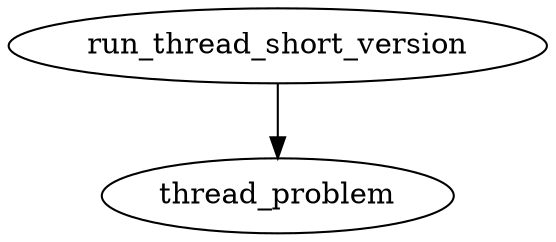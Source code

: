 /* Created by mdot for Matlab */
digraph m2html {
  run_thread_short_version -> thread_problem;

  run_thread_short_version [URL="run_thread_short_version.html"];
  thread_problem [URL="thread_problem.html"];
}